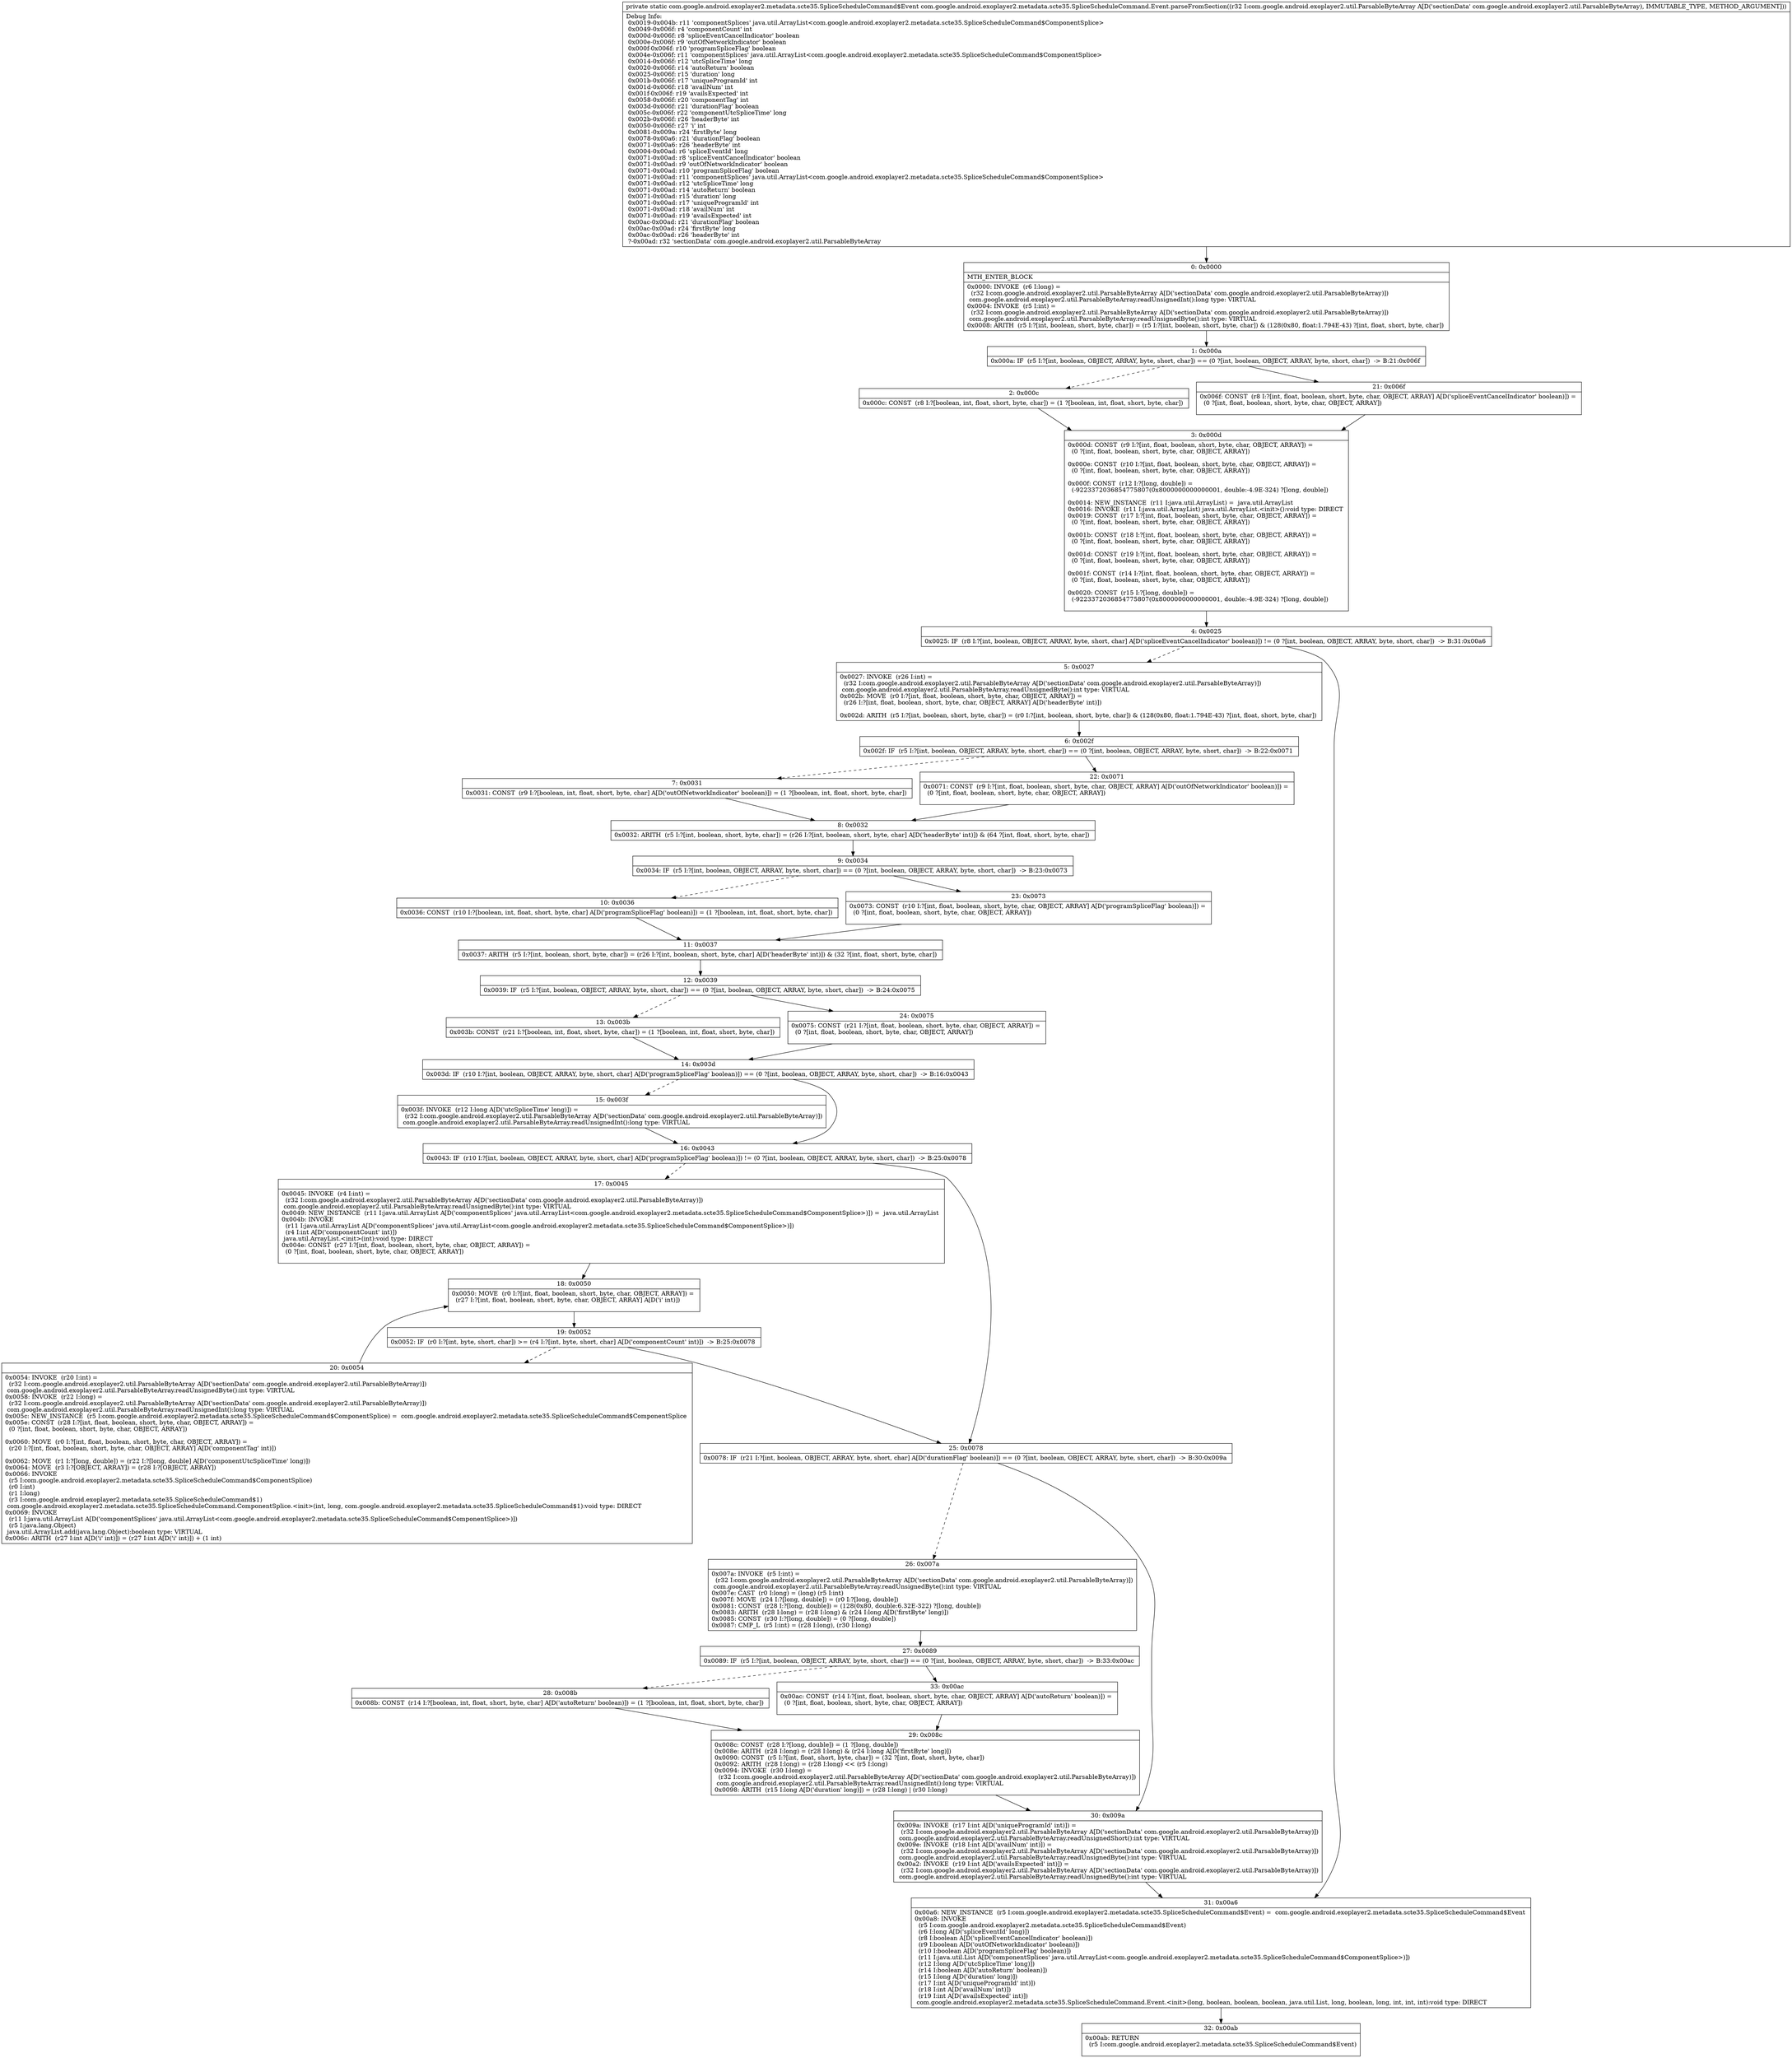 digraph "CFG forcom.google.android.exoplayer2.metadata.scte35.SpliceScheduleCommand.Event.parseFromSection(Lcom\/google\/android\/exoplayer2\/util\/ParsableByteArray;)Lcom\/google\/android\/exoplayer2\/metadata\/scte35\/SpliceScheduleCommand$Event;" {
Node_0 [shape=record,label="{0\:\ 0x0000|MTH_ENTER_BLOCK\l|0x0000: INVOKE  (r6 I:long) = \l  (r32 I:com.google.android.exoplayer2.util.ParsableByteArray A[D('sectionData' com.google.android.exoplayer2.util.ParsableByteArray)])\l com.google.android.exoplayer2.util.ParsableByteArray.readUnsignedInt():long type: VIRTUAL \l0x0004: INVOKE  (r5 I:int) = \l  (r32 I:com.google.android.exoplayer2.util.ParsableByteArray A[D('sectionData' com.google.android.exoplayer2.util.ParsableByteArray)])\l com.google.android.exoplayer2.util.ParsableByteArray.readUnsignedByte():int type: VIRTUAL \l0x0008: ARITH  (r5 I:?[int, boolean, short, byte, char]) = (r5 I:?[int, boolean, short, byte, char]) & (128(0x80, float:1.794E\-43) ?[int, float, short, byte, char]) \l}"];
Node_1 [shape=record,label="{1\:\ 0x000a|0x000a: IF  (r5 I:?[int, boolean, OBJECT, ARRAY, byte, short, char]) == (0 ?[int, boolean, OBJECT, ARRAY, byte, short, char])  \-\> B:21:0x006f \l}"];
Node_2 [shape=record,label="{2\:\ 0x000c|0x000c: CONST  (r8 I:?[boolean, int, float, short, byte, char]) = (1 ?[boolean, int, float, short, byte, char]) \l}"];
Node_3 [shape=record,label="{3\:\ 0x000d|0x000d: CONST  (r9 I:?[int, float, boolean, short, byte, char, OBJECT, ARRAY]) = \l  (0 ?[int, float, boolean, short, byte, char, OBJECT, ARRAY])\l \l0x000e: CONST  (r10 I:?[int, float, boolean, short, byte, char, OBJECT, ARRAY]) = \l  (0 ?[int, float, boolean, short, byte, char, OBJECT, ARRAY])\l \l0x000f: CONST  (r12 I:?[long, double]) = \l  (\-9223372036854775807(0x8000000000000001, double:\-4.9E\-324) ?[long, double])\l \l0x0014: NEW_INSTANCE  (r11 I:java.util.ArrayList) =  java.util.ArrayList \l0x0016: INVOKE  (r11 I:java.util.ArrayList) java.util.ArrayList.\<init\>():void type: DIRECT \l0x0019: CONST  (r17 I:?[int, float, boolean, short, byte, char, OBJECT, ARRAY]) = \l  (0 ?[int, float, boolean, short, byte, char, OBJECT, ARRAY])\l \l0x001b: CONST  (r18 I:?[int, float, boolean, short, byte, char, OBJECT, ARRAY]) = \l  (0 ?[int, float, boolean, short, byte, char, OBJECT, ARRAY])\l \l0x001d: CONST  (r19 I:?[int, float, boolean, short, byte, char, OBJECT, ARRAY]) = \l  (0 ?[int, float, boolean, short, byte, char, OBJECT, ARRAY])\l \l0x001f: CONST  (r14 I:?[int, float, boolean, short, byte, char, OBJECT, ARRAY]) = \l  (0 ?[int, float, boolean, short, byte, char, OBJECT, ARRAY])\l \l0x0020: CONST  (r15 I:?[long, double]) = \l  (\-9223372036854775807(0x8000000000000001, double:\-4.9E\-324) ?[long, double])\l \l}"];
Node_4 [shape=record,label="{4\:\ 0x0025|0x0025: IF  (r8 I:?[int, boolean, OBJECT, ARRAY, byte, short, char] A[D('spliceEventCancelIndicator' boolean)]) != (0 ?[int, boolean, OBJECT, ARRAY, byte, short, char])  \-\> B:31:0x00a6 \l}"];
Node_5 [shape=record,label="{5\:\ 0x0027|0x0027: INVOKE  (r26 I:int) = \l  (r32 I:com.google.android.exoplayer2.util.ParsableByteArray A[D('sectionData' com.google.android.exoplayer2.util.ParsableByteArray)])\l com.google.android.exoplayer2.util.ParsableByteArray.readUnsignedByte():int type: VIRTUAL \l0x002b: MOVE  (r0 I:?[int, float, boolean, short, byte, char, OBJECT, ARRAY]) = \l  (r26 I:?[int, float, boolean, short, byte, char, OBJECT, ARRAY] A[D('headerByte' int)])\l \l0x002d: ARITH  (r5 I:?[int, boolean, short, byte, char]) = (r0 I:?[int, boolean, short, byte, char]) & (128(0x80, float:1.794E\-43) ?[int, float, short, byte, char]) \l}"];
Node_6 [shape=record,label="{6\:\ 0x002f|0x002f: IF  (r5 I:?[int, boolean, OBJECT, ARRAY, byte, short, char]) == (0 ?[int, boolean, OBJECT, ARRAY, byte, short, char])  \-\> B:22:0x0071 \l}"];
Node_7 [shape=record,label="{7\:\ 0x0031|0x0031: CONST  (r9 I:?[boolean, int, float, short, byte, char] A[D('outOfNetworkIndicator' boolean)]) = (1 ?[boolean, int, float, short, byte, char]) \l}"];
Node_8 [shape=record,label="{8\:\ 0x0032|0x0032: ARITH  (r5 I:?[int, boolean, short, byte, char]) = (r26 I:?[int, boolean, short, byte, char] A[D('headerByte' int)]) & (64 ?[int, float, short, byte, char]) \l}"];
Node_9 [shape=record,label="{9\:\ 0x0034|0x0034: IF  (r5 I:?[int, boolean, OBJECT, ARRAY, byte, short, char]) == (0 ?[int, boolean, OBJECT, ARRAY, byte, short, char])  \-\> B:23:0x0073 \l}"];
Node_10 [shape=record,label="{10\:\ 0x0036|0x0036: CONST  (r10 I:?[boolean, int, float, short, byte, char] A[D('programSpliceFlag' boolean)]) = (1 ?[boolean, int, float, short, byte, char]) \l}"];
Node_11 [shape=record,label="{11\:\ 0x0037|0x0037: ARITH  (r5 I:?[int, boolean, short, byte, char]) = (r26 I:?[int, boolean, short, byte, char] A[D('headerByte' int)]) & (32 ?[int, float, short, byte, char]) \l}"];
Node_12 [shape=record,label="{12\:\ 0x0039|0x0039: IF  (r5 I:?[int, boolean, OBJECT, ARRAY, byte, short, char]) == (0 ?[int, boolean, OBJECT, ARRAY, byte, short, char])  \-\> B:24:0x0075 \l}"];
Node_13 [shape=record,label="{13\:\ 0x003b|0x003b: CONST  (r21 I:?[boolean, int, float, short, byte, char]) = (1 ?[boolean, int, float, short, byte, char]) \l}"];
Node_14 [shape=record,label="{14\:\ 0x003d|0x003d: IF  (r10 I:?[int, boolean, OBJECT, ARRAY, byte, short, char] A[D('programSpliceFlag' boolean)]) == (0 ?[int, boolean, OBJECT, ARRAY, byte, short, char])  \-\> B:16:0x0043 \l}"];
Node_15 [shape=record,label="{15\:\ 0x003f|0x003f: INVOKE  (r12 I:long A[D('utcSpliceTime' long)]) = \l  (r32 I:com.google.android.exoplayer2.util.ParsableByteArray A[D('sectionData' com.google.android.exoplayer2.util.ParsableByteArray)])\l com.google.android.exoplayer2.util.ParsableByteArray.readUnsignedInt():long type: VIRTUAL \l}"];
Node_16 [shape=record,label="{16\:\ 0x0043|0x0043: IF  (r10 I:?[int, boolean, OBJECT, ARRAY, byte, short, char] A[D('programSpliceFlag' boolean)]) != (0 ?[int, boolean, OBJECT, ARRAY, byte, short, char])  \-\> B:25:0x0078 \l}"];
Node_17 [shape=record,label="{17\:\ 0x0045|0x0045: INVOKE  (r4 I:int) = \l  (r32 I:com.google.android.exoplayer2.util.ParsableByteArray A[D('sectionData' com.google.android.exoplayer2.util.ParsableByteArray)])\l com.google.android.exoplayer2.util.ParsableByteArray.readUnsignedByte():int type: VIRTUAL \l0x0049: NEW_INSTANCE  (r11 I:java.util.ArrayList A[D('componentSplices' java.util.ArrayList\<com.google.android.exoplayer2.metadata.scte35.SpliceScheduleCommand$ComponentSplice\>)]) =  java.util.ArrayList \l0x004b: INVOKE  \l  (r11 I:java.util.ArrayList A[D('componentSplices' java.util.ArrayList\<com.google.android.exoplayer2.metadata.scte35.SpliceScheduleCommand$ComponentSplice\>)])\l  (r4 I:int A[D('componentCount' int)])\l java.util.ArrayList.\<init\>(int):void type: DIRECT \l0x004e: CONST  (r27 I:?[int, float, boolean, short, byte, char, OBJECT, ARRAY]) = \l  (0 ?[int, float, boolean, short, byte, char, OBJECT, ARRAY])\l \l}"];
Node_18 [shape=record,label="{18\:\ 0x0050|0x0050: MOVE  (r0 I:?[int, float, boolean, short, byte, char, OBJECT, ARRAY]) = \l  (r27 I:?[int, float, boolean, short, byte, char, OBJECT, ARRAY] A[D('i' int)])\l \l}"];
Node_19 [shape=record,label="{19\:\ 0x0052|0x0052: IF  (r0 I:?[int, byte, short, char]) \>= (r4 I:?[int, byte, short, char] A[D('componentCount' int)])  \-\> B:25:0x0078 \l}"];
Node_20 [shape=record,label="{20\:\ 0x0054|0x0054: INVOKE  (r20 I:int) = \l  (r32 I:com.google.android.exoplayer2.util.ParsableByteArray A[D('sectionData' com.google.android.exoplayer2.util.ParsableByteArray)])\l com.google.android.exoplayer2.util.ParsableByteArray.readUnsignedByte():int type: VIRTUAL \l0x0058: INVOKE  (r22 I:long) = \l  (r32 I:com.google.android.exoplayer2.util.ParsableByteArray A[D('sectionData' com.google.android.exoplayer2.util.ParsableByteArray)])\l com.google.android.exoplayer2.util.ParsableByteArray.readUnsignedInt():long type: VIRTUAL \l0x005c: NEW_INSTANCE  (r5 I:com.google.android.exoplayer2.metadata.scte35.SpliceScheduleCommand$ComponentSplice) =  com.google.android.exoplayer2.metadata.scte35.SpliceScheduleCommand$ComponentSplice \l0x005e: CONST  (r28 I:?[int, float, boolean, short, byte, char, OBJECT, ARRAY]) = \l  (0 ?[int, float, boolean, short, byte, char, OBJECT, ARRAY])\l \l0x0060: MOVE  (r0 I:?[int, float, boolean, short, byte, char, OBJECT, ARRAY]) = \l  (r20 I:?[int, float, boolean, short, byte, char, OBJECT, ARRAY] A[D('componentTag' int)])\l \l0x0062: MOVE  (r1 I:?[long, double]) = (r22 I:?[long, double] A[D('componentUtcSpliceTime' long)]) \l0x0064: MOVE  (r3 I:?[OBJECT, ARRAY]) = (r28 I:?[OBJECT, ARRAY]) \l0x0066: INVOKE  \l  (r5 I:com.google.android.exoplayer2.metadata.scte35.SpliceScheduleCommand$ComponentSplice)\l  (r0 I:int)\l  (r1 I:long)\l  (r3 I:com.google.android.exoplayer2.metadata.scte35.SpliceScheduleCommand$1)\l com.google.android.exoplayer2.metadata.scte35.SpliceScheduleCommand.ComponentSplice.\<init\>(int, long, com.google.android.exoplayer2.metadata.scte35.SpliceScheduleCommand$1):void type: DIRECT \l0x0069: INVOKE  \l  (r11 I:java.util.ArrayList A[D('componentSplices' java.util.ArrayList\<com.google.android.exoplayer2.metadata.scte35.SpliceScheduleCommand$ComponentSplice\>)])\l  (r5 I:java.lang.Object)\l java.util.ArrayList.add(java.lang.Object):boolean type: VIRTUAL \l0x006c: ARITH  (r27 I:int A[D('i' int)]) = (r27 I:int A[D('i' int)]) + (1 int) \l}"];
Node_21 [shape=record,label="{21\:\ 0x006f|0x006f: CONST  (r8 I:?[int, float, boolean, short, byte, char, OBJECT, ARRAY] A[D('spliceEventCancelIndicator' boolean)]) = \l  (0 ?[int, float, boolean, short, byte, char, OBJECT, ARRAY])\l \l}"];
Node_22 [shape=record,label="{22\:\ 0x0071|0x0071: CONST  (r9 I:?[int, float, boolean, short, byte, char, OBJECT, ARRAY] A[D('outOfNetworkIndicator' boolean)]) = \l  (0 ?[int, float, boolean, short, byte, char, OBJECT, ARRAY])\l \l}"];
Node_23 [shape=record,label="{23\:\ 0x0073|0x0073: CONST  (r10 I:?[int, float, boolean, short, byte, char, OBJECT, ARRAY] A[D('programSpliceFlag' boolean)]) = \l  (0 ?[int, float, boolean, short, byte, char, OBJECT, ARRAY])\l \l}"];
Node_24 [shape=record,label="{24\:\ 0x0075|0x0075: CONST  (r21 I:?[int, float, boolean, short, byte, char, OBJECT, ARRAY]) = \l  (0 ?[int, float, boolean, short, byte, char, OBJECT, ARRAY])\l \l}"];
Node_25 [shape=record,label="{25\:\ 0x0078|0x0078: IF  (r21 I:?[int, boolean, OBJECT, ARRAY, byte, short, char] A[D('durationFlag' boolean)]) == (0 ?[int, boolean, OBJECT, ARRAY, byte, short, char])  \-\> B:30:0x009a \l}"];
Node_26 [shape=record,label="{26\:\ 0x007a|0x007a: INVOKE  (r5 I:int) = \l  (r32 I:com.google.android.exoplayer2.util.ParsableByteArray A[D('sectionData' com.google.android.exoplayer2.util.ParsableByteArray)])\l com.google.android.exoplayer2.util.ParsableByteArray.readUnsignedByte():int type: VIRTUAL \l0x007e: CAST  (r0 I:long) = (long) (r5 I:int) \l0x007f: MOVE  (r24 I:?[long, double]) = (r0 I:?[long, double]) \l0x0081: CONST  (r28 I:?[long, double]) = (128(0x80, double:6.32E\-322) ?[long, double]) \l0x0083: ARITH  (r28 I:long) = (r28 I:long) & (r24 I:long A[D('firstByte' long)]) \l0x0085: CONST  (r30 I:?[long, double]) = (0 ?[long, double]) \l0x0087: CMP_L  (r5 I:int) = (r28 I:long), (r30 I:long) \l}"];
Node_27 [shape=record,label="{27\:\ 0x0089|0x0089: IF  (r5 I:?[int, boolean, OBJECT, ARRAY, byte, short, char]) == (0 ?[int, boolean, OBJECT, ARRAY, byte, short, char])  \-\> B:33:0x00ac \l}"];
Node_28 [shape=record,label="{28\:\ 0x008b|0x008b: CONST  (r14 I:?[boolean, int, float, short, byte, char] A[D('autoReturn' boolean)]) = (1 ?[boolean, int, float, short, byte, char]) \l}"];
Node_29 [shape=record,label="{29\:\ 0x008c|0x008c: CONST  (r28 I:?[long, double]) = (1 ?[long, double]) \l0x008e: ARITH  (r28 I:long) = (r28 I:long) & (r24 I:long A[D('firstByte' long)]) \l0x0090: CONST  (r5 I:?[int, float, short, byte, char]) = (32 ?[int, float, short, byte, char]) \l0x0092: ARITH  (r28 I:long) = (r28 I:long) \<\< (r5 I:long) \l0x0094: INVOKE  (r30 I:long) = \l  (r32 I:com.google.android.exoplayer2.util.ParsableByteArray A[D('sectionData' com.google.android.exoplayer2.util.ParsableByteArray)])\l com.google.android.exoplayer2.util.ParsableByteArray.readUnsignedInt():long type: VIRTUAL \l0x0098: ARITH  (r15 I:long A[D('duration' long)]) = (r28 I:long) \| (r30 I:long) \l}"];
Node_30 [shape=record,label="{30\:\ 0x009a|0x009a: INVOKE  (r17 I:int A[D('uniqueProgramId' int)]) = \l  (r32 I:com.google.android.exoplayer2.util.ParsableByteArray A[D('sectionData' com.google.android.exoplayer2.util.ParsableByteArray)])\l com.google.android.exoplayer2.util.ParsableByteArray.readUnsignedShort():int type: VIRTUAL \l0x009e: INVOKE  (r18 I:int A[D('availNum' int)]) = \l  (r32 I:com.google.android.exoplayer2.util.ParsableByteArray A[D('sectionData' com.google.android.exoplayer2.util.ParsableByteArray)])\l com.google.android.exoplayer2.util.ParsableByteArray.readUnsignedByte():int type: VIRTUAL \l0x00a2: INVOKE  (r19 I:int A[D('availsExpected' int)]) = \l  (r32 I:com.google.android.exoplayer2.util.ParsableByteArray A[D('sectionData' com.google.android.exoplayer2.util.ParsableByteArray)])\l com.google.android.exoplayer2.util.ParsableByteArray.readUnsignedByte():int type: VIRTUAL \l}"];
Node_31 [shape=record,label="{31\:\ 0x00a6|0x00a6: NEW_INSTANCE  (r5 I:com.google.android.exoplayer2.metadata.scte35.SpliceScheduleCommand$Event) =  com.google.android.exoplayer2.metadata.scte35.SpliceScheduleCommand$Event \l0x00a8: INVOKE  \l  (r5 I:com.google.android.exoplayer2.metadata.scte35.SpliceScheduleCommand$Event)\l  (r6 I:long A[D('spliceEventId' long)])\l  (r8 I:boolean A[D('spliceEventCancelIndicator' boolean)])\l  (r9 I:boolean A[D('outOfNetworkIndicator' boolean)])\l  (r10 I:boolean A[D('programSpliceFlag' boolean)])\l  (r11 I:java.util.List A[D('componentSplices' java.util.ArrayList\<com.google.android.exoplayer2.metadata.scte35.SpliceScheduleCommand$ComponentSplice\>)])\l  (r12 I:long A[D('utcSpliceTime' long)])\l  (r14 I:boolean A[D('autoReturn' boolean)])\l  (r15 I:long A[D('duration' long)])\l  (r17 I:int A[D('uniqueProgramId' int)])\l  (r18 I:int A[D('availNum' int)])\l  (r19 I:int A[D('availsExpected' int)])\l com.google.android.exoplayer2.metadata.scte35.SpliceScheduleCommand.Event.\<init\>(long, boolean, boolean, boolean, java.util.List, long, boolean, long, int, int, int):void type: DIRECT \l}"];
Node_32 [shape=record,label="{32\:\ 0x00ab|0x00ab: RETURN  \l  (r5 I:com.google.android.exoplayer2.metadata.scte35.SpliceScheduleCommand$Event)\l \l}"];
Node_33 [shape=record,label="{33\:\ 0x00ac|0x00ac: CONST  (r14 I:?[int, float, boolean, short, byte, char, OBJECT, ARRAY] A[D('autoReturn' boolean)]) = \l  (0 ?[int, float, boolean, short, byte, char, OBJECT, ARRAY])\l \l}"];
MethodNode[shape=record,label="{private static com.google.android.exoplayer2.metadata.scte35.SpliceScheduleCommand$Event com.google.android.exoplayer2.metadata.scte35.SpliceScheduleCommand.Event.parseFromSection((r32 I:com.google.android.exoplayer2.util.ParsableByteArray A[D('sectionData' com.google.android.exoplayer2.util.ParsableByteArray), IMMUTABLE_TYPE, METHOD_ARGUMENT]))  | Debug Info:\l  0x0019\-0x004b: r11 'componentSplices' java.util.ArrayList\<com.google.android.exoplayer2.metadata.scte35.SpliceScheduleCommand$ComponentSplice\>\l  0x0049\-0x006f: r4 'componentCount' int\l  0x000d\-0x006f: r8 'spliceEventCancelIndicator' boolean\l  0x000e\-0x006f: r9 'outOfNetworkIndicator' boolean\l  0x000f\-0x006f: r10 'programSpliceFlag' boolean\l  0x004e\-0x006f: r11 'componentSplices' java.util.ArrayList\<com.google.android.exoplayer2.metadata.scte35.SpliceScheduleCommand$ComponentSplice\>\l  0x0014\-0x006f: r12 'utcSpliceTime' long\l  0x0020\-0x006f: r14 'autoReturn' boolean\l  0x0025\-0x006f: r15 'duration' long\l  0x001b\-0x006f: r17 'uniqueProgramId' int\l  0x001d\-0x006f: r18 'availNum' int\l  0x001f\-0x006f: r19 'availsExpected' int\l  0x0058\-0x006f: r20 'componentTag' int\l  0x003d\-0x006f: r21 'durationFlag' boolean\l  0x005c\-0x006f: r22 'componentUtcSpliceTime' long\l  0x002b\-0x006f: r26 'headerByte' int\l  0x0050\-0x006f: r27 'i' int\l  0x0081\-0x009a: r24 'firstByte' long\l  0x0078\-0x00a6: r21 'durationFlag' boolean\l  0x0071\-0x00a6: r26 'headerByte' int\l  0x0004\-0x00ad: r6 'spliceEventId' long\l  0x0071\-0x00ad: r8 'spliceEventCancelIndicator' boolean\l  0x0071\-0x00ad: r9 'outOfNetworkIndicator' boolean\l  0x0071\-0x00ad: r10 'programSpliceFlag' boolean\l  0x0071\-0x00ad: r11 'componentSplices' java.util.ArrayList\<com.google.android.exoplayer2.metadata.scte35.SpliceScheduleCommand$ComponentSplice\>\l  0x0071\-0x00ad: r12 'utcSpliceTime' long\l  0x0071\-0x00ad: r14 'autoReturn' boolean\l  0x0071\-0x00ad: r15 'duration' long\l  0x0071\-0x00ad: r17 'uniqueProgramId' int\l  0x0071\-0x00ad: r18 'availNum' int\l  0x0071\-0x00ad: r19 'availsExpected' int\l  0x00ac\-0x00ad: r21 'durationFlag' boolean\l  0x00ac\-0x00ad: r24 'firstByte' long\l  0x00ac\-0x00ad: r26 'headerByte' int\l  ?\-0x00ad: r32 'sectionData' com.google.android.exoplayer2.util.ParsableByteArray\l}"];
MethodNode -> Node_0;
Node_0 -> Node_1;
Node_1 -> Node_2[style=dashed];
Node_1 -> Node_21;
Node_2 -> Node_3;
Node_3 -> Node_4;
Node_4 -> Node_5[style=dashed];
Node_4 -> Node_31;
Node_5 -> Node_6;
Node_6 -> Node_7[style=dashed];
Node_6 -> Node_22;
Node_7 -> Node_8;
Node_8 -> Node_9;
Node_9 -> Node_10[style=dashed];
Node_9 -> Node_23;
Node_10 -> Node_11;
Node_11 -> Node_12;
Node_12 -> Node_13[style=dashed];
Node_12 -> Node_24;
Node_13 -> Node_14;
Node_14 -> Node_15[style=dashed];
Node_14 -> Node_16;
Node_15 -> Node_16;
Node_16 -> Node_17[style=dashed];
Node_16 -> Node_25;
Node_17 -> Node_18;
Node_18 -> Node_19;
Node_19 -> Node_20[style=dashed];
Node_19 -> Node_25;
Node_20 -> Node_18;
Node_21 -> Node_3;
Node_22 -> Node_8;
Node_23 -> Node_11;
Node_24 -> Node_14;
Node_25 -> Node_26[style=dashed];
Node_25 -> Node_30;
Node_26 -> Node_27;
Node_27 -> Node_28[style=dashed];
Node_27 -> Node_33;
Node_28 -> Node_29;
Node_29 -> Node_30;
Node_30 -> Node_31;
Node_31 -> Node_32;
Node_33 -> Node_29;
}

